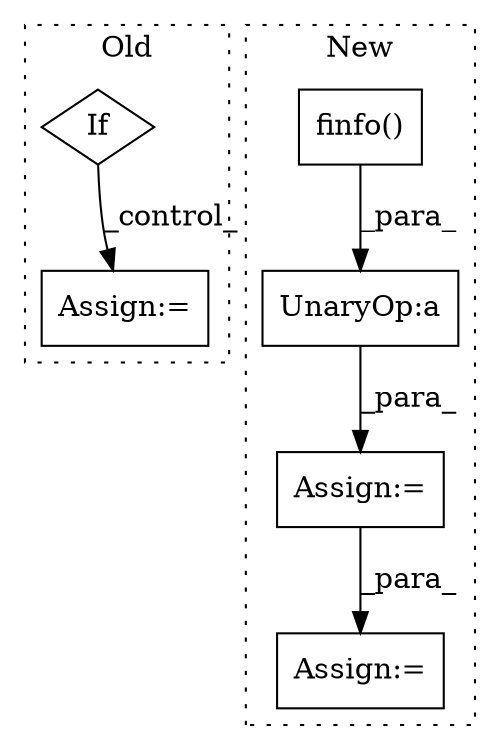 digraph G {
subgraph cluster0 {
1 [label="If" a="96" s="3728" l="3" shape="diamond"];
6 [label="Assign:=" a="68" s="3797" l="3" shape="box"];
label = "Old";
style="dotted";
}
subgraph cluster1 {
2 [label="finfo()" a="75" s="3767,3789" l="12,1" shape="box"];
3 [label="UnaryOp:a" a="61" s="3766" l="28" shape="box"];
4 [label="Assign:=" a="68" s="3763" l="3" shape="box"];
5 [label="Assign:=" a="68" s="3973" l="3" shape="box"];
label = "New";
style="dotted";
}
1 -> 6 [label="_control_"];
2 -> 3 [label="_para_"];
3 -> 4 [label="_para_"];
4 -> 5 [label="_para_"];
}